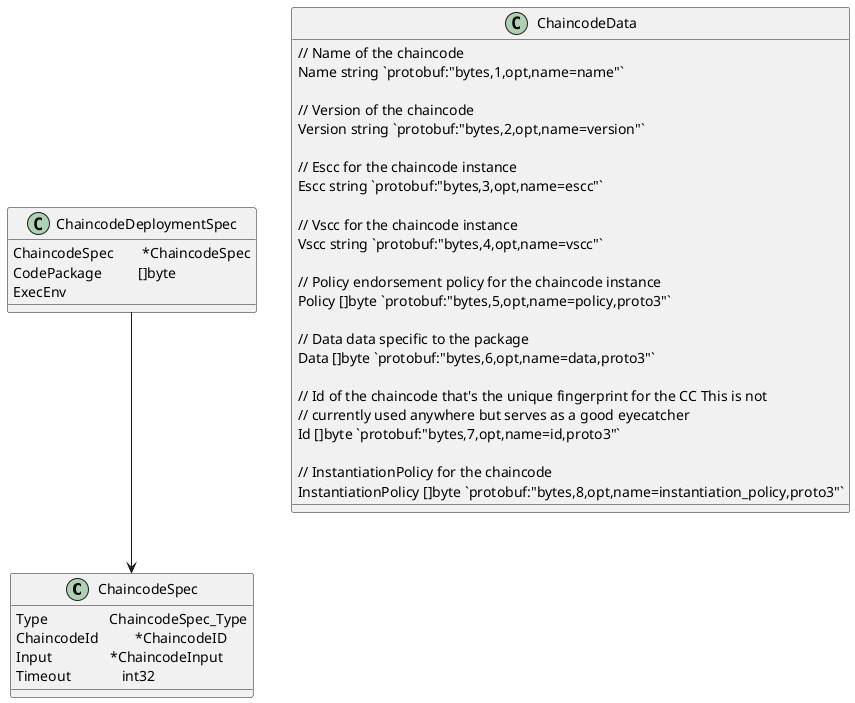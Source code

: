 @startuml


class ChaincodeSpec  {
	Type                 ChaincodeSpec_Type
	ChaincodeId          *ChaincodeID
	Input                *ChaincodeInput
	Timeout              int32
}


class ChaincodeDeploymentSpec  {
	ChaincodeSpec        *ChaincodeSpec
	CodePackage          []byte
	ExecEnv
}

ChaincodeDeploymentSpec --> ChaincodeSpec


class ChaincodeData  {
	// Name of the chaincode
	Name string `protobuf:"bytes,1,opt,name=name"`

	// Version of the chaincode
	Version string `protobuf:"bytes,2,opt,name=version"`

	// Escc for the chaincode instance
	Escc string `protobuf:"bytes,3,opt,name=escc"`

	// Vscc for the chaincode instance
	Vscc string `protobuf:"bytes,4,opt,name=vscc"`

	// Policy endorsement policy for the chaincode instance
	Policy []byte `protobuf:"bytes,5,opt,name=policy,proto3"`

	// Data data specific to the package
	Data []byte `protobuf:"bytes,6,opt,name=data,proto3"`

	// Id of the chaincode that's the unique fingerprint for the CC This is not
	// currently used anywhere but serves as a good eyecatcher
	Id []byte `protobuf:"bytes,7,opt,name=id,proto3"`

	// InstantiationPolicy for the chaincode
	InstantiationPolicy []byte `protobuf:"bytes,8,opt,name=instantiation_policy,proto3"`
}

@enduml